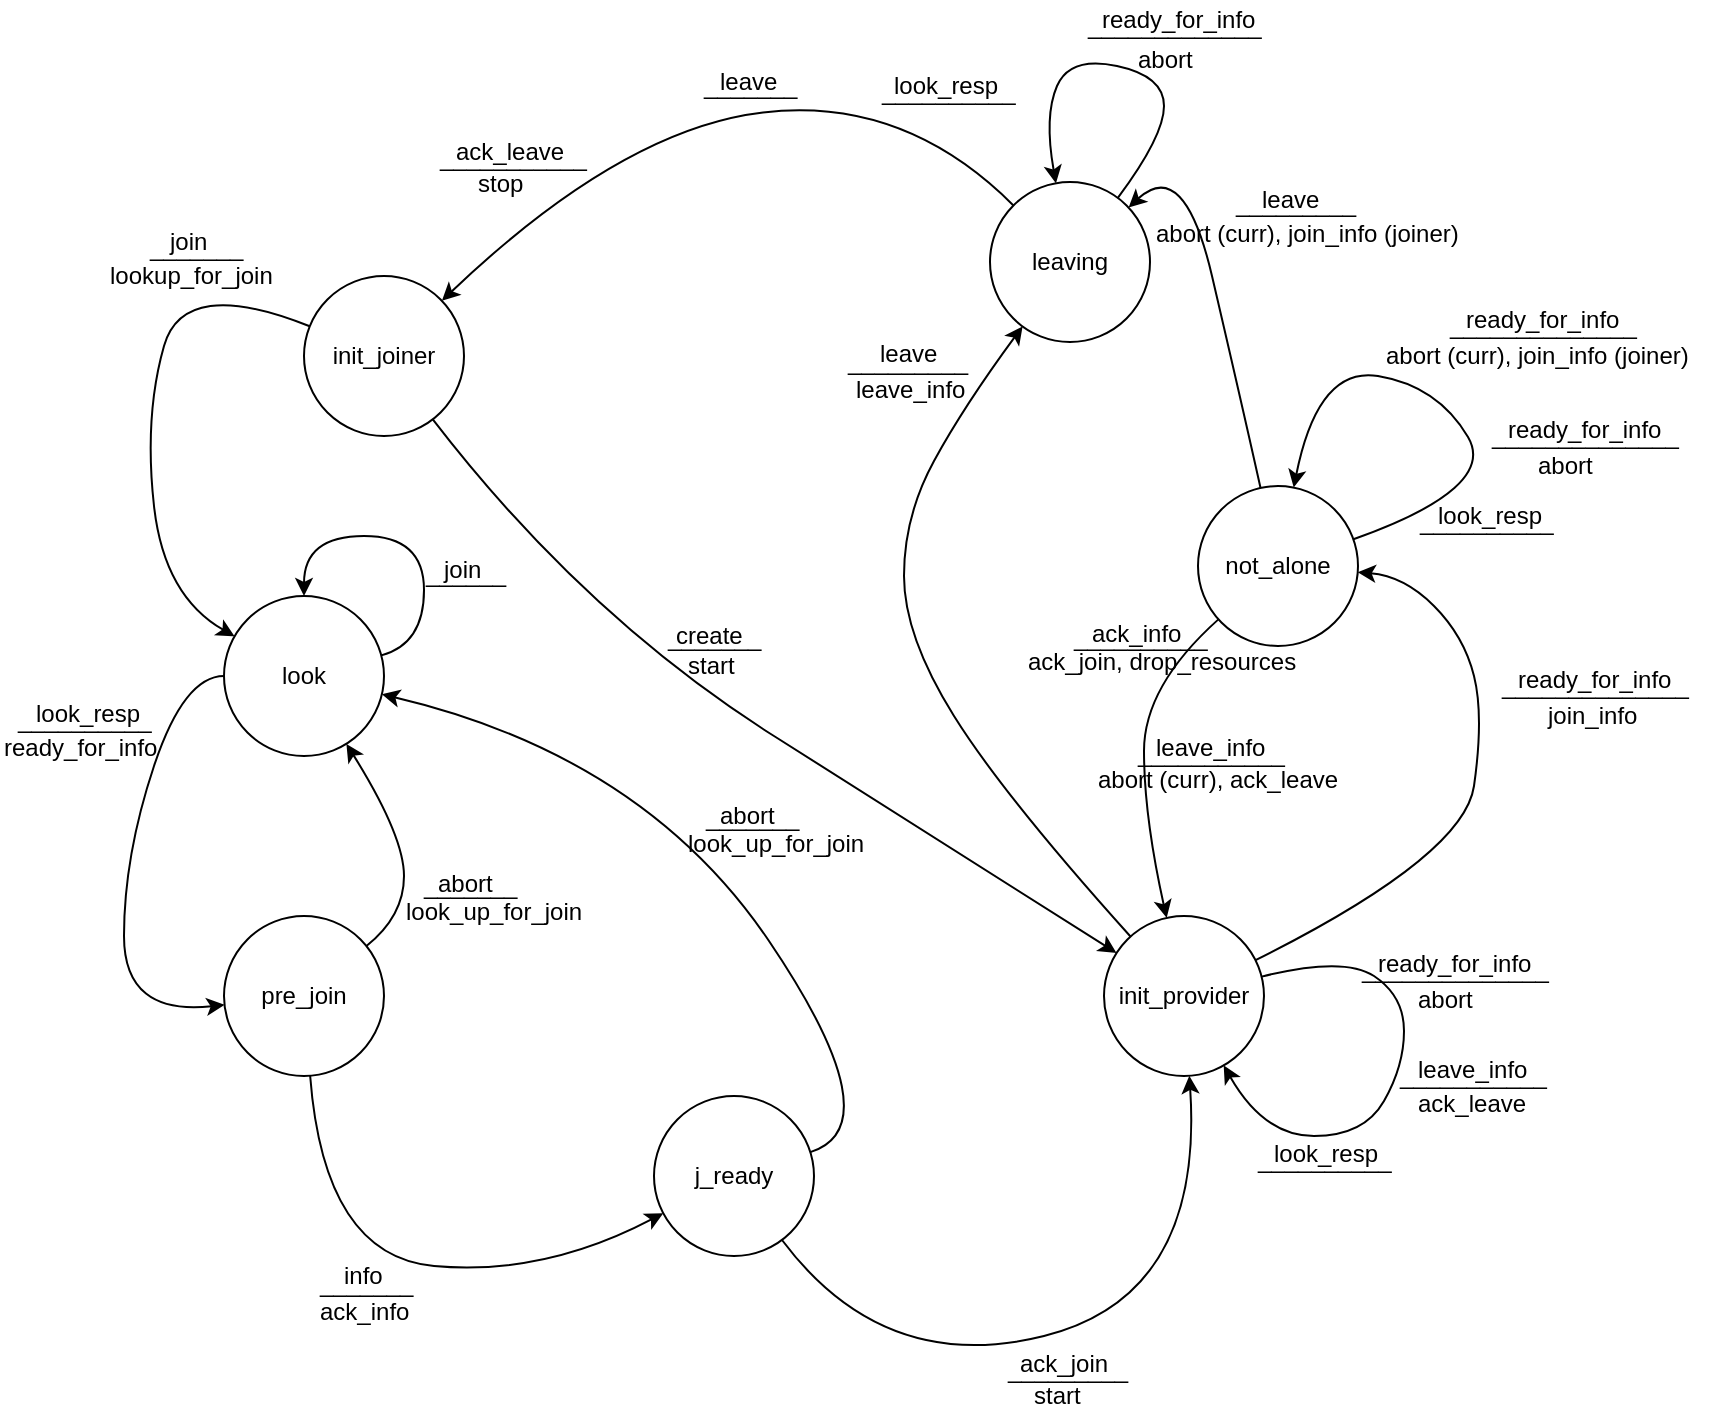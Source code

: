 <mxfile version="10.6.5" type="device"><diagram id="AmvYg4Qn18GOtdLBDCrR" name="Page-1"><mxGraphModel dx="1222" dy="1611" grid="1" gridSize="10" guides="1" tooltips="1" connect="1" arrows="1" fold="1" page="1" pageScale="1" pageWidth="827" pageHeight="1169" math="0" shadow="0"><root><mxCell id="0"/><mxCell id="1" parent="0"/><mxCell id="VaAWPBY-e3rVIPuuEXx5-1" value="init_joiner" style="ellipse;whiteSpace=wrap;html=1;aspect=fixed;" parent="1" vertex="1"><mxGeometry x="120" y="40" width="80" height="80" as="geometry"/></mxCell><mxCell id="VaAWPBY-e3rVIPuuEXx5-2" value="look" style="ellipse;whiteSpace=wrap;html=1;aspect=fixed;" parent="1" vertex="1"><mxGeometry x="80" y="200" width="80" height="80" as="geometry"/></mxCell><mxCell id="VaAWPBY-e3rVIPuuEXx5-3" value="j_ready" style="ellipse;whiteSpace=wrap;html=1;aspect=fixed;" parent="1" vertex="1"><mxGeometry x="295" y="450" width="80" height="80" as="geometry"/></mxCell><mxCell id="VaAWPBY-e3rVIPuuEXx5-4" value="pre_join" style="ellipse;whiteSpace=wrap;html=1;aspect=fixed;" parent="1" vertex="1"><mxGeometry x="80" y="360" width="80" height="80" as="geometry"/></mxCell><mxCell id="VaAWPBY-e3rVIPuuEXx5-5" value="init_provider" style="ellipse;whiteSpace=wrap;html=1;aspect=fixed;" parent="1" vertex="1"><mxGeometry x="520" y="360" width="80" height="80" as="geometry"/></mxCell><mxCell id="VaAWPBY-e3rVIPuuEXx5-6" value="not_alone&lt;br&gt;" style="ellipse;whiteSpace=wrap;html=1;aspect=fixed;" parent="1" vertex="1"><mxGeometry x="567" y="145" width="80" height="80" as="geometry"/></mxCell><mxCell id="VaAWPBY-e3rVIPuuEXx5-7" value="leaving" style="ellipse;whiteSpace=wrap;html=1;aspect=fixed;" parent="1" vertex="1"><mxGeometry x="463" y="-7" width="80" height="80" as="geometry"/></mxCell><mxCell id="VaAWPBY-e3rVIPuuEXx5-8" value="" style="curved=1;endArrow=classic;html=1;" parent="1" source="VaAWPBY-e3rVIPuuEXx5-1" target="VaAWPBY-e3rVIPuuEXx5-2" edge="1"><mxGeometry width="50" height="50" relative="1" as="geometry"><mxPoint x="175" y="330" as="sourcePoint"/><mxPoint x="225" y="280" as="targetPoint"/><Array as="points"><mxPoint x="60" y="40"/><mxPoint x="40" y="110"/><mxPoint x="50" y="200"/></Array></mxGeometry></mxCell><mxCell id="VaAWPBY-e3rVIPuuEXx5-9" value="join" style="text;html=1;resizable=0;points=[];autosize=1;align=left;verticalAlign=top;spacingTop=-4;" parent="1" vertex="1"><mxGeometry x="51" y="13" width="30" height="20" as="geometry"/></mxCell><mxCell id="VaAWPBY-e3rVIPuuEXx5-10" value="_______" style="text;html=1;resizable=0;points=[];autosize=1;align=left;verticalAlign=top;spacingTop=-4;" parent="1" vertex="1"><mxGeometry x="41" y="16" width="60" height="20" as="geometry"/></mxCell><mxCell id="VaAWPBY-e3rVIPuuEXx5-11" value="lookup_for_join" style="text;html=1;resizable=0;points=[];autosize=1;align=left;verticalAlign=top;spacingTop=-4;" parent="1" vertex="1"><mxGeometry x="21" y="30" width="100" height="20" as="geometry"/></mxCell><mxCell id="VaAWPBY-e3rVIPuuEXx5-12" value="" style="curved=1;endArrow=classic;html=1;" parent="1" source="VaAWPBY-e3rVIPuuEXx5-1" target="VaAWPBY-e3rVIPuuEXx5-5" edge="1"><mxGeometry width="50" height="50" relative="1" as="geometry"><mxPoint x="285" y="290" as="sourcePoint"/><mxPoint x="335" y="240" as="targetPoint"/><Array as="points"><mxPoint x="260" y="210"/><mxPoint x="450" y="330"/></Array></mxGeometry></mxCell><mxCell id="VaAWPBY-e3rVIPuuEXx5-13" value="create" style="text;html=1;resizable=0;points=[];autosize=1;align=left;verticalAlign=top;spacingTop=-4;" parent="1" vertex="1"><mxGeometry x="304" y="210" width="50" height="20" as="geometry"/></mxCell><mxCell id="VaAWPBY-e3rVIPuuEXx5-14" value="_______" style="text;html=1;resizable=0;points=[];autosize=1;align=left;verticalAlign=top;spacingTop=-4;" parent="1" vertex="1"><mxGeometry x="300" y="211" width="60" height="20" as="geometry"/></mxCell><mxCell id="VaAWPBY-e3rVIPuuEXx5-15" value="" style="curved=1;endArrow=classic;html=1;" parent="1" source="VaAWPBY-e3rVIPuuEXx5-2" target="VaAWPBY-e3rVIPuuEXx5-4" edge="1"><mxGeometry width="50" height="50" relative="1" as="geometry"><mxPoint x="245" y="330" as="sourcePoint"/><mxPoint x="295" y="280" as="targetPoint"/><Array as="points"><mxPoint x="60" y="240"/><mxPoint x="30" y="330"/><mxPoint x="30" y="410"/></Array></mxGeometry></mxCell><mxCell id="VaAWPBY-e3rVIPuuEXx5-16" value="look_resp" style="text;html=1;resizable=0;points=[];autosize=1;align=left;verticalAlign=top;spacingTop=-4;" parent="1" vertex="1"><mxGeometry x="-16" y="249" width="70" height="20" as="geometry"/></mxCell><mxCell id="VaAWPBY-e3rVIPuuEXx5-17" value="__________" style="text;html=1;" parent="1" vertex="1"><mxGeometry x="-25" y="248" width="70" height="30" as="geometry"/></mxCell><mxCell id="VaAWPBY-e3rVIPuuEXx5-18" value="ready_for_info" style="text;html=1;resizable=0;points=[];autosize=1;align=left;verticalAlign=top;spacingTop=-4;" parent="1" vertex="1"><mxGeometry x="-32" y="266" width="90" height="20" as="geometry"/></mxCell><mxCell id="VaAWPBY-e3rVIPuuEXx5-19" value="" style="curved=1;endArrow=classic;html=1;" parent="1" source="VaAWPBY-e3rVIPuuEXx5-2" target="VaAWPBY-e3rVIPuuEXx5-2" edge="1"><mxGeometry width="50" height="50" relative="1" as="geometry"><mxPoint x="190" y="291" as="sourcePoint"/><mxPoint x="240" y="241" as="targetPoint"/><Array as="points"><mxPoint x="180" y="224"/><mxPoint x="180" y="170"/><mxPoint x="120" y="170"/></Array></mxGeometry></mxCell><mxCell id="VaAWPBY-e3rVIPuuEXx5-20" value="join&lt;br&gt;" style="text;html=1;resizable=0;points=[];autosize=1;align=left;verticalAlign=top;spacingTop=-4;" parent="1" vertex="1"><mxGeometry x="188" y="177" width="30" height="20" as="geometry"/></mxCell><mxCell id="VaAWPBY-e3rVIPuuEXx5-21" value="______" style="text;html=1;resizable=0;points=[];autosize=1;align=left;verticalAlign=top;spacingTop=-4;" parent="1" vertex="1"><mxGeometry x="179" y="179" width="60" height="20" as="geometry"/></mxCell><mxCell id="VaAWPBY-e3rVIPuuEXx5-22" value="" style="curved=1;endArrow=classic;html=1;" parent="1" source="VaAWPBY-e3rVIPuuEXx5-4" target="VaAWPBY-e3rVIPuuEXx5-3" edge="1"><mxGeometry width="50" height="50" relative="1" as="geometry"><mxPoint x="240" y="350" as="sourcePoint"/><mxPoint x="290" y="300" as="targetPoint"/><Array as="points"><mxPoint x="130" y="530"/><mxPoint x="240" y="540"/></Array></mxGeometry></mxCell><mxCell id="VaAWPBY-e3rVIPuuEXx5-23" value="info" style="text;html=1;resizable=0;points=[];autosize=1;align=left;verticalAlign=top;spacingTop=-4;" parent="1" vertex="1"><mxGeometry x="138" y="530" width="30" height="20" as="geometry"/></mxCell><mxCell id="VaAWPBY-e3rVIPuuEXx5-24" value="_______" style="text;html=1;resizable=0;points=[];autosize=1;align=left;verticalAlign=top;spacingTop=-4;" parent="1" vertex="1"><mxGeometry x="126" y="534" width="60" height="20" as="geometry"/></mxCell><mxCell id="VaAWPBY-e3rVIPuuEXx5-25" value="ack_info" style="text;html=1;resizable=0;points=[];autosize=1;align=left;verticalAlign=top;spacingTop=-4;" parent="1" vertex="1"><mxGeometry x="126" y="548" width="60" height="20" as="geometry"/></mxCell><mxCell id="VaAWPBY-e3rVIPuuEXx5-26" value="" style="curved=1;endArrow=classic;html=1;" parent="1" source="VaAWPBY-e3rVIPuuEXx5-4" target="VaAWPBY-e3rVIPuuEXx5-2" edge="1"><mxGeometry width="50" height="50" relative="1" as="geometry"><mxPoint x="225" y="400" as="sourcePoint"/><mxPoint x="275" y="350" as="targetPoint"/><Array as="points"><mxPoint x="170" y="360"/><mxPoint x="170" y="320"/></Array></mxGeometry></mxCell><mxCell id="VaAWPBY-e3rVIPuuEXx5-27" value="abort" style="text;html=1;resizable=0;points=[];autosize=1;align=left;verticalAlign=top;spacingTop=-4;" parent="1" vertex="1"><mxGeometry x="185" y="334" width="40" height="20" as="geometry"/></mxCell><mxCell id="VaAWPBY-e3rVIPuuEXx5-28" value="_______" style="text;html=1;resizable=0;points=[];autosize=1;align=left;verticalAlign=top;spacingTop=-4;" parent="1" vertex="1"><mxGeometry x="178" y="335" width="60" height="20" as="geometry"/></mxCell><mxCell id="VaAWPBY-e3rVIPuuEXx5-29" value="look_up_for_join" style="text;html=1;resizable=0;points=[];autosize=1;align=left;verticalAlign=top;spacingTop=-4;" parent="1" vertex="1"><mxGeometry x="169" y="348" width="100" height="20" as="geometry"/></mxCell><mxCell id="VaAWPBY-e3rVIPuuEXx5-32" value="" style="curved=1;endArrow=classic;html=1;" parent="1" source="VaAWPBY-e3rVIPuuEXx5-3" target="VaAWPBY-e3rVIPuuEXx5-5" edge="1"><mxGeometry width="50" height="50" relative="1" as="geometry"><mxPoint x="450" y="540" as="sourcePoint"/><mxPoint x="500" y="490" as="targetPoint"/><Array as="points"><mxPoint x="410" y="590"/><mxPoint x="570" y="550"/></Array></mxGeometry></mxCell><mxCell id="VaAWPBY-e3rVIPuuEXx5-33" value="start" style="text;html=1;resizable=0;points=[];autosize=1;align=left;verticalAlign=top;spacingTop=-4;" parent="1" vertex="1"><mxGeometry x="310" y="225" width="40" height="20" as="geometry"/></mxCell><mxCell id="VaAWPBY-e3rVIPuuEXx5-34" value="ack_join" style="text;html=1;resizable=0;points=[];autosize=1;align=left;verticalAlign=top;spacingTop=-4;" parent="1" vertex="1"><mxGeometry x="476" y="574" width="60" height="20" as="geometry"/></mxCell><mxCell id="VaAWPBY-e3rVIPuuEXx5-37" value="_________" style="text;html=1;resizable=0;points=[];autosize=1;align=left;verticalAlign=top;spacingTop=-4;" parent="1" vertex="1"><mxGeometry x="470" y="577" width="80" height="20" as="geometry"/></mxCell><mxCell id="VaAWPBY-e3rVIPuuEXx5-38" value="start" style="text;html=1;resizable=0;points=[];autosize=1;align=left;verticalAlign=top;spacingTop=-4;" parent="1" vertex="1"><mxGeometry x="483" y="590" width="40" height="20" as="geometry"/></mxCell><mxCell id="VaAWPBY-e3rVIPuuEXx5-39" value="" style="curved=1;endArrow=classic;html=1;" parent="1" source="VaAWPBY-e3rVIPuuEXx5-3" target="VaAWPBY-e3rVIPuuEXx5-2" edge="1"><mxGeometry width="50" height="50" relative="1" as="geometry"><mxPoint x="365" y="465" as="sourcePoint"/><mxPoint x="415" y="415" as="targetPoint"/><Array as="points"><mxPoint x="415" y="465"/><mxPoint x="290" y="280"/></Array></mxGeometry></mxCell><mxCell id="VaAWPBY-e3rVIPuuEXx5-41" value="abort" style="text;html=1;resizable=0;points=[];autosize=1;align=left;verticalAlign=top;spacingTop=-4;" parent="1" vertex="1"><mxGeometry x="326" y="300" width="40" height="20" as="geometry"/></mxCell><mxCell id="VaAWPBY-e3rVIPuuEXx5-42" value="_______" style="text;html=1;resizable=0;points=[];autosize=1;align=left;verticalAlign=top;spacingTop=-4;" parent="1" vertex="1"><mxGeometry x="319" y="301" width="60" height="20" as="geometry"/></mxCell><mxCell id="VaAWPBY-e3rVIPuuEXx5-43" value="look_up_for_join" style="text;html=1;resizable=0;points=[];autosize=1;align=left;verticalAlign=top;spacingTop=-4;" parent="1" vertex="1"><mxGeometry x="310" y="314" width="100" height="20" as="geometry"/></mxCell><mxCell id="VaAWPBY-e3rVIPuuEXx5-44" value="" style="curved=1;endArrow=classic;html=1;" parent="1" source="VaAWPBY-e3rVIPuuEXx5-5" target="VaAWPBY-e3rVIPuuEXx5-6" edge="1"><mxGeometry width="50" height="50" relative="1" as="geometry"><mxPoint x="610" y="361" as="sourcePoint"/><mxPoint x="570" y="210" as="targetPoint"/><Array as="points"><mxPoint x="700" y="330"/><mxPoint x="710" y="260"/><mxPoint x="700" y="220"/><mxPoint x="670" y="190"/></Array></mxGeometry></mxCell><mxCell id="VaAWPBY-e3rVIPuuEXx5-45" value="ready_for_info" style="text;html=1;resizable=0;points=[];autosize=1;align=left;verticalAlign=top;spacingTop=-4;" parent="1" vertex="1"><mxGeometry x="725" y="232" width="90" height="20" as="geometry"/></mxCell><mxCell id="VaAWPBY-e3rVIPuuEXx5-46" value="______________" style="text;html=1;resizable=0;points=[];autosize=1;align=left;verticalAlign=top;spacingTop=-4;" parent="1" vertex="1"><mxGeometry x="717" y="235" width="110" height="20" as="geometry"/></mxCell><mxCell id="VaAWPBY-e3rVIPuuEXx5-49" value="join_info" style="text;html=1;resizable=0;points=[];autosize=1;align=left;verticalAlign=top;spacingTop=-4;" parent="1" vertex="1"><mxGeometry x="740" y="250" width="60" height="20" as="geometry"/></mxCell><mxCell id="VaAWPBY-e3rVIPuuEXx5-50" value="" style="curved=1;endArrow=classic;html=1;" parent="1" source="VaAWPBY-e3rVIPuuEXx5-5" target="VaAWPBY-e3rVIPuuEXx5-5" edge="1"><mxGeometry width="50" height="50" relative="1" as="geometry"><mxPoint x="623" y="500" as="sourcePoint"/><mxPoint x="673" y="450" as="targetPoint"/><Array as="points"><mxPoint x="640" y="380"/><mxPoint x="670" y="400"/><mxPoint x="670" y="435"/><mxPoint x="650" y="470"/><mxPoint x="600" y="470"/></Array></mxGeometry></mxCell><mxCell id="VaAWPBY-e3rVIPuuEXx5-51" value="ready_for_info" style="text;html=1;resizable=0;points=[];autosize=1;align=left;verticalAlign=top;spacingTop=-4;" parent="1" vertex="1"><mxGeometry x="655" y="374" width="90" height="20" as="geometry"/></mxCell><mxCell id="VaAWPBY-e3rVIPuuEXx5-52" value="______________" style="text;html=1;resizable=0;points=[];autosize=1;align=left;verticalAlign=top;spacingTop=-4;" parent="1" vertex="1"><mxGeometry x="647" y="377" width="110" height="20" as="geometry"/></mxCell><mxCell id="VaAWPBY-e3rVIPuuEXx5-53" value="abort" style="text;html=1;resizable=0;points=[];autosize=1;align=left;verticalAlign=top;spacingTop=-4;" parent="1" vertex="1"><mxGeometry x="675" y="392" width="40" height="20" as="geometry"/></mxCell><mxCell id="VaAWPBY-e3rVIPuuEXx5-56" value="leave_info" style="text;html=1;resizable=0;points=[];autosize=1;align=left;verticalAlign=top;spacingTop=-4;" parent="1" vertex="1"><mxGeometry x="675" y="427" width="70" height="20" as="geometry"/></mxCell><mxCell id="VaAWPBY-e3rVIPuuEXx5-57" value="___________" style="text;html=1;resizable=0;points=[];autosize=1;align=left;verticalAlign=top;spacingTop=-4;" parent="1" vertex="1"><mxGeometry x="666" y="430" width="90" height="20" as="geometry"/></mxCell><mxCell id="VaAWPBY-e3rVIPuuEXx5-58" value="ack_leave" style="text;html=1;resizable=0;points=[];autosize=1;align=left;verticalAlign=top;spacingTop=-4;" parent="1" vertex="1"><mxGeometry x="675" y="444" width="70" height="20" as="geometry"/></mxCell><mxCell id="VaAWPBY-e3rVIPuuEXx5-60" value="look_resp" style="text;html=1;resizable=0;points=[];autosize=1;align=left;verticalAlign=top;spacingTop=-4;" parent="1" vertex="1"><mxGeometry x="603" y="468.5" width="70" height="20" as="geometry"/></mxCell><mxCell id="VaAWPBY-e3rVIPuuEXx5-61" value="__________" style="text;html=1;resizable=0;points=[];autosize=1;align=left;verticalAlign=top;spacingTop=-4;" parent="1" vertex="1"><mxGeometry x="595" y="471.5" width="80" height="20" as="geometry"/></mxCell><mxCell id="VaAWPBY-e3rVIPuuEXx5-63" value="" style="curved=1;endArrow=classic;html=1;" parent="1" source="VaAWPBY-e3rVIPuuEXx5-5" target="VaAWPBY-e3rVIPuuEXx5-7" edge="1"><mxGeometry width="50" height="50" relative="1" as="geometry"><mxPoint x="458" y="202" as="sourcePoint"/><mxPoint x="508" y="152" as="targetPoint"/><Array as="points"><mxPoint x="470" y="300"/><mxPoint x="420" y="220"/><mxPoint x="420" y="160"/><mxPoint x="450" y="105"/></Array></mxGeometry></mxCell><mxCell id="VaAWPBY-e3rVIPuuEXx5-64" value="leave" style="text;html=1;resizable=0;points=[];autosize=1;align=left;verticalAlign=top;spacingTop=-4;" parent="1" vertex="1"><mxGeometry x="405.5" y="68.5" width="40" height="20" as="geometry"/></mxCell><mxCell id="VaAWPBY-e3rVIPuuEXx5-68" value="_________" style="text;html=1;resizable=0;points=[];autosize=1;align=left;verticalAlign=top;spacingTop=-4;" parent="1" vertex="1"><mxGeometry x="389.5" y="72.5" width="80" height="20" as="geometry"/></mxCell><mxCell id="VaAWPBY-e3rVIPuuEXx5-69" value="leave_info" style="text;html=1;resizable=0;points=[];autosize=1;align=left;verticalAlign=top;spacingTop=-4;" parent="1" vertex="1"><mxGeometry x="393.5" y="86.5" width="70" height="20" as="geometry"/></mxCell><mxCell id="VaAWPBY-e3rVIPuuEXx5-70" value="ready_for_info" style="text;html=1;resizable=0;points=[];autosize=1;align=left;verticalAlign=top;spacingTop=-4;" parent="1" vertex="1"><mxGeometry x="720" y="106.5" width="90" height="20" as="geometry"/></mxCell><mxCell id="VaAWPBY-e3rVIPuuEXx5-71" value="______________" style="text;html=1;resizable=0;points=[];autosize=1;align=left;verticalAlign=top;spacingTop=-4;" parent="1" vertex="1"><mxGeometry x="712" y="109.5" width="110" height="20" as="geometry"/></mxCell><mxCell id="VaAWPBY-e3rVIPuuEXx5-72" value="abort" style="text;html=1;resizable=0;points=[];autosize=1;align=left;verticalAlign=top;spacingTop=-4;" parent="1" vertex="1"><mxGeometry x="735" y="124.5" width="40" height="20" as="geometry"/></mxCell><mxCell id="VaAWPBY-e3rVIPuuEXx5-73" value="ready_for_info" style="text;html=1;resizable=0;points=[];autosize=1;align=left;verticalAlign=top;spacingTop=-4;" parent="1" vertex="1"><mxGeometry x="699" y="52" width="90" height="20" as="geometry"/></mxCell><mxCell id="VaAWPBY-e3rVIPuuEXx5-74" value="______________" style="text;html=1;resizable=0;points=[];autosize=1;align=left;verticalAlign=top;spacingTop=-4;" parent="1" vertex="1"><mxGeometry x="691" y="55" width="110" height="20" as="geometry"/></mxCell><mxCell id="VaAWPBY-e3rVIPuuEXx5-75" value="&lt;pre&gt;&lt;br&gt;&lt;/pre&gt;" style="text;html=1;resizable=0;points=[];autosize=1;align=left;verticalAlign=top;spacingTop=-4;" parent="1" vertex="1"><mxGeometry x="714" y="70" width="20" height="40" as="geometry"/></mxCell><mxCell id="VaAWPBY-e3rVIPuuEXx5-79" value="abort (curr), join_info (joiner)" style="text;html=1;resizable=0;points=[];autosize=1;align=left;verticalAlign=top;spacingTop=-4;" parent="1" vertex="1"><mxGeometry x="659" y="70" width="170" height="20" as="geometry"/></mxCell><mxCell id="VaAWPBY-e3rVIPuuEXx5-80" value="" style="curved=1;endArrow=classic;html=1;" parent="1" source="VaAWPBY-e3rVIPuuEXx5-6" target="VaAWPBY-e3rVIPuuEXx5-6" edge="1"><mxGeometry width="50" height="50" relative="1" as="geometry"><mxPoint x="630" y="144.5" as="sourcePoint"/><mxPoint x="680" y="94.5" as="targetPoint"/><Array as="points"><mxPoint x="717" y="146"/><mxPoint x="687" y="95"/><mxPoint x="627" y="85"/></Array></mxGeometry></mxCell><mxCell id="VaAWPBY-e3rVIPuuEXx5-87" value="" style="curved=1;endArrow=classic;html=1;" parent="1" source="VaAWPBY-e3rVIPuuEXx5-6" target="VaAWPBY-e3rVIPuuEXx5-5" edge="1"><mxGeometry width="50" height="50" relative="1" as="geometry"><mxPoint x="597" y="296" as="sourcePoint"/><mxPoint x="586.42" y="310.7" as="targetPoint"/><Array as="points"><mxPoint x="540" y="245"/><mxPoint x="540" y="310"/></Array></mxGeometry></mxCell><mxCell id="VaAWPBY-e3rVIPuuEXx5-88" value="ack_info" style="text;html=1;resizable=0;points=[];autosize=1;align=left;verticalAlign=top;spacingTop=-4;" parent="1" vertex="1"><mxGeometry x="512" y="209" width="60" height="20" as="geometry"/></mxCell><mxCell id="VaAWPBY-e3rVIPuuEXx5-89" value="__________" style="text;html=1;resizable=0;points=[];autosize=1;align=left;verticalAlign=top;spacingTop=-4;" parent="1" vertex="1"><mxGeometry x="503" y="211" width="80" height="20" as="geometry"/></mxCell><mxCell id="VaAWPBY-e3rVIPuuEXx5-90" value="ack_join, drop_resources" style="text;html=1;resizable=0;points=[];autosize=1;align=left;verticalAlign=top;spacingTop=-4;" parent="1" vertex="1"><mxGeometry x="480" y="223" width="150" height="20" as="geometry"/></mxCell><mxCell id="VaAWPBY-e3rVIPuuEXx5-93" value="leave_info" style="text;html=1;resizable=0;points=[];autosize=1;align=left;verticalAlign=top;spacingTop=-4;" parent="1" vertex="1"><mxGeometry x="544" y="266" width="70" height="20" as="geometry"/></mxCell><mxCell id="VaAWPBY-e3rVIPuuEXx5-94" value="___________" style="text;html=1;resizable=0;points=[];autosize=1;align=left;verticalAlign=top;spacingTop=-4;" parent="1" vertex="1"><mxGeometry x="535" y="269" width="90" height="20" as="geometry"/></mxCell><mxCell id="VaAWPBY-e3rVIPuuEXx5-95" value="abort (curr), ack_leave" style="text;html=1;resizable=0;points=[];autosize=1;align=left;verticalAlign=top;spacingTop=-4;" parent="1" vertex="1"><mxGeometry x="515" y="282" width="140" height="20" as="geometry"/></mxCell><mxCell id="VaAWPBY-e3rVIPuuEXx5-97" value="" style="curved=1;endArrow=classic;html=1;" parent="1" source="VaAWPBY-e3rVIPuuEXx5-6" target="VaAWPBY-e3rVIPuuEXx5-7" edge="1"><mxGeometry width="50" height="50" relative="1" as="geometry"><mxPoint x="588" y="55" as="sourcePoint"/><mxPoint x="638" y="5" as="targetPoint"/><Array as="points"><mxPoint x="588" y="100"/><mxPoint x="560" y="-20"/></Array></mxGeometry></mxCell><mxCell id="VaAWPBY-e3rVIPuuEXx5-98" value="leave" style="text;html=1;resizable=0;points=[];autosize=1;align=left;verticalAlign=top;spacingTop=-4;" parent="1" vertex="1"><mxGeometry x="597" y="-8.5" width="40" height="20" as="geometry"/></mxCell><mxCell id="VaAWPBY-e3rVIPuuEXx5-99" value="_________" style="text;html=1;resizable=0;points=[];autosize=1;align=left;verticalAlign=top;spacingTop=-4;" parent="1" vertex="1"><mxGeometry x="584" y="-6.5" width="80" height="20" as="geometry"/></mxCell><mxCell id="VaAWPBY-e3rVIPuuEXx5-100" value="abort (curr), join_info (joiner)" style="text;html=1;resizable=0;points=[];autosize=1;align=left;verticalAlign=top;spacingTop=-4;" parent="1" vertex="1"><mxGeometry x="544" y="8.5" width="170" height="20" as="geometry"/></mxCell><mxCell id="VaAWPBY-e3rVIPuuEXx5-103" value="look_resp" style="text;html=1;resizable=0;points=[];autosize=1;align=left;verticalAlign=top;spacingTop=-4;" parent="1" vertex="1"><mxGeometry x="685" y="150" width="70" height="20" as="geometry"/></mxCell><mxCell id="VaAWPBY-e3rVIPuuEXx5-104" value="__________" style="text;html=1;resizable=0;points=[];autosize=1;align=left;verticalAlign=top;spacingTop=-4;" parent="1" vertex="1"><mxGeometry x="676" y="153" width="80" height="20" as="geometry"/></mxCell><mxCell id="VaAWPBY-e3rVIPuuEXx5-105" value="" style="curved=1;endArrow=classic;html=1;" parent="1" source="VaAWPBY-e3rVIPuuEXx5-7" target="VaAWPBY-e3rVIPuuEXx5-1" edge="1"><mxGeometry width="50" height="50" relative="1" as="geometry"><mxPoint x="279" y="16.5" as="sourcePoint"/><mxPoint x="329" y="-33.5" as="targetPoint"/><Array as="points"><mxPoint x="420" y="-50"/><mxPoint x="279" y="-33.5"/></Array></mxGeometry></mxCell><mxCell id="VaAWPBY-e3rVIPuuEXx5-106" value="ack_leave" style="text;html=1;resizable=0;points=[];autosize=1;align=left;verticalAlign=top;spacingTop=-4;" parent="1" vertex="1"><mxGeometry x="194" y="-32.5" width="70" height="20" as="geometry"/></mxCell><mxCell id="VaAWPBY-e3rVIPuuEXx5-107" value="___________" style="text;html=1;resizable=0;points=[];autosize=1;align=left;verticalAlign=top;spacingTop=-4;" parent="1" vertex="1"><mxGeometry x="186" y="-29.5" width="90" height="20" as="geometry"/></mxCell><mxCell id="VaAWPBY-e3rVIPuuEXx5-108" value="stop" style="text;html=1;resizable=0;points=[];autosize=1;align=left;verticalAlign=top;spacingTop=-4;" parent="1" vertex="1"><mxGeometry x="205" y="-16.5" width="40" height="20" as="geometry"/></mxCell><mxCell id="VaAWPBY-e3rVIPuuEXx5-109" value="leave" style="text;html=1;resizable=0;points=[];autosize=1;align=left;verticalAlign=top;spacingTop=-4;" parent="1" vertex="1"><mxGeometry x="326" y="-67" width="40" height="20" as="geometry"/></mxCell><mxCell id="VaAWPBY-e3rVIPuuEXx5-110" value="_______" style="text;html=1;resizable=0;points=[];autosize=1;align=left;verticalAlign=top;spacingTop=-4;" parent="1" vertex="1"><mxGeometry x="318" y="-65" width="60" height="20" as="geometry"/></mxCell><mxCell id="VaAWPBY-e3rVIPuuEXx5-111" value="look_resp" style="text;html=1;resizable=0;points=[];autosize=1;align=left;verticalAlign=top;spacingTop=-4;" parent="1" vertex="1"><mxGeometry x="413" y="-65" width="70" height="20" as="geometry"/></mxCell><mxCell id="VaAWPBY-e3rVIPuuEXx5-112" value="__________" style="text;html=1;resizable=0;points=[];autosize=1;align=left;verticalAlign=top;spacingTop=-4;" parent="1" vertex="1"><mxGeometry x="407" y="-62" width="80" height="20" as="geometry"/></mxCell><mxCell id="fRQ-A7YKaIl4QqiepC7B-1" value="" style="curved=1;endArrow=classic;html=1;" edge="1" parent="1" source="VaAWPBY-e3rVIPuuEXx5-7" target="VaAWPBY-e3rVIPuuEXx5-7"><mxGeometry width="50" height="50" relative="1" as="geometry"><mxPoint x="544.701" y="-29.367" as="sourcePoint"/><mxPoint x="514.845" y="-55.223" as="targetPoint"/><Array as="points"><mxPoint x="550" y="-30"/><mxPoint x="550" y="-60"/><mxPoint x="503" y="-70"/><mxPoint x="490" y="-40"/></Array></mxGeometry></mxCell><mxCell id="fRQ-A7YKaIl4QqiepC7B-2" value="ready_for_info" style="text;html=1;resizable=0;points=[];autosize=1;align=left;verticalAlign=top;spacingTop=-4;" vertex="1" parent="1"><mxGeometry x="517" y="-98" width="90" height="20" as="geometry"/></mxCell><mxCell id="fRQ-A7YKaIl4QqiepC7B-3" value="_____________" style="text;html=1;resizable=0;points=[];autosize=1;align=left;verticalAlign=top;spacingTop=-4;" vertex="1" parent="1"><mxGeometry x="510" y="-95" width="100" height="20" as="geometry"/></mxCell><mxCell id="fRQ-A7YKaIl4QqiepC7B-4" value="abort" style="text;html=1;resizable=0;points=[];autosize=1;align=left;verticalAlign=top;spacingTop=-4;" vertex="1" parent="1"><mxGeometry x="535" y="-78" width="40" height="20" as="geometry"/></mxCell></root></mxGraphModel></diagram></mxfile>